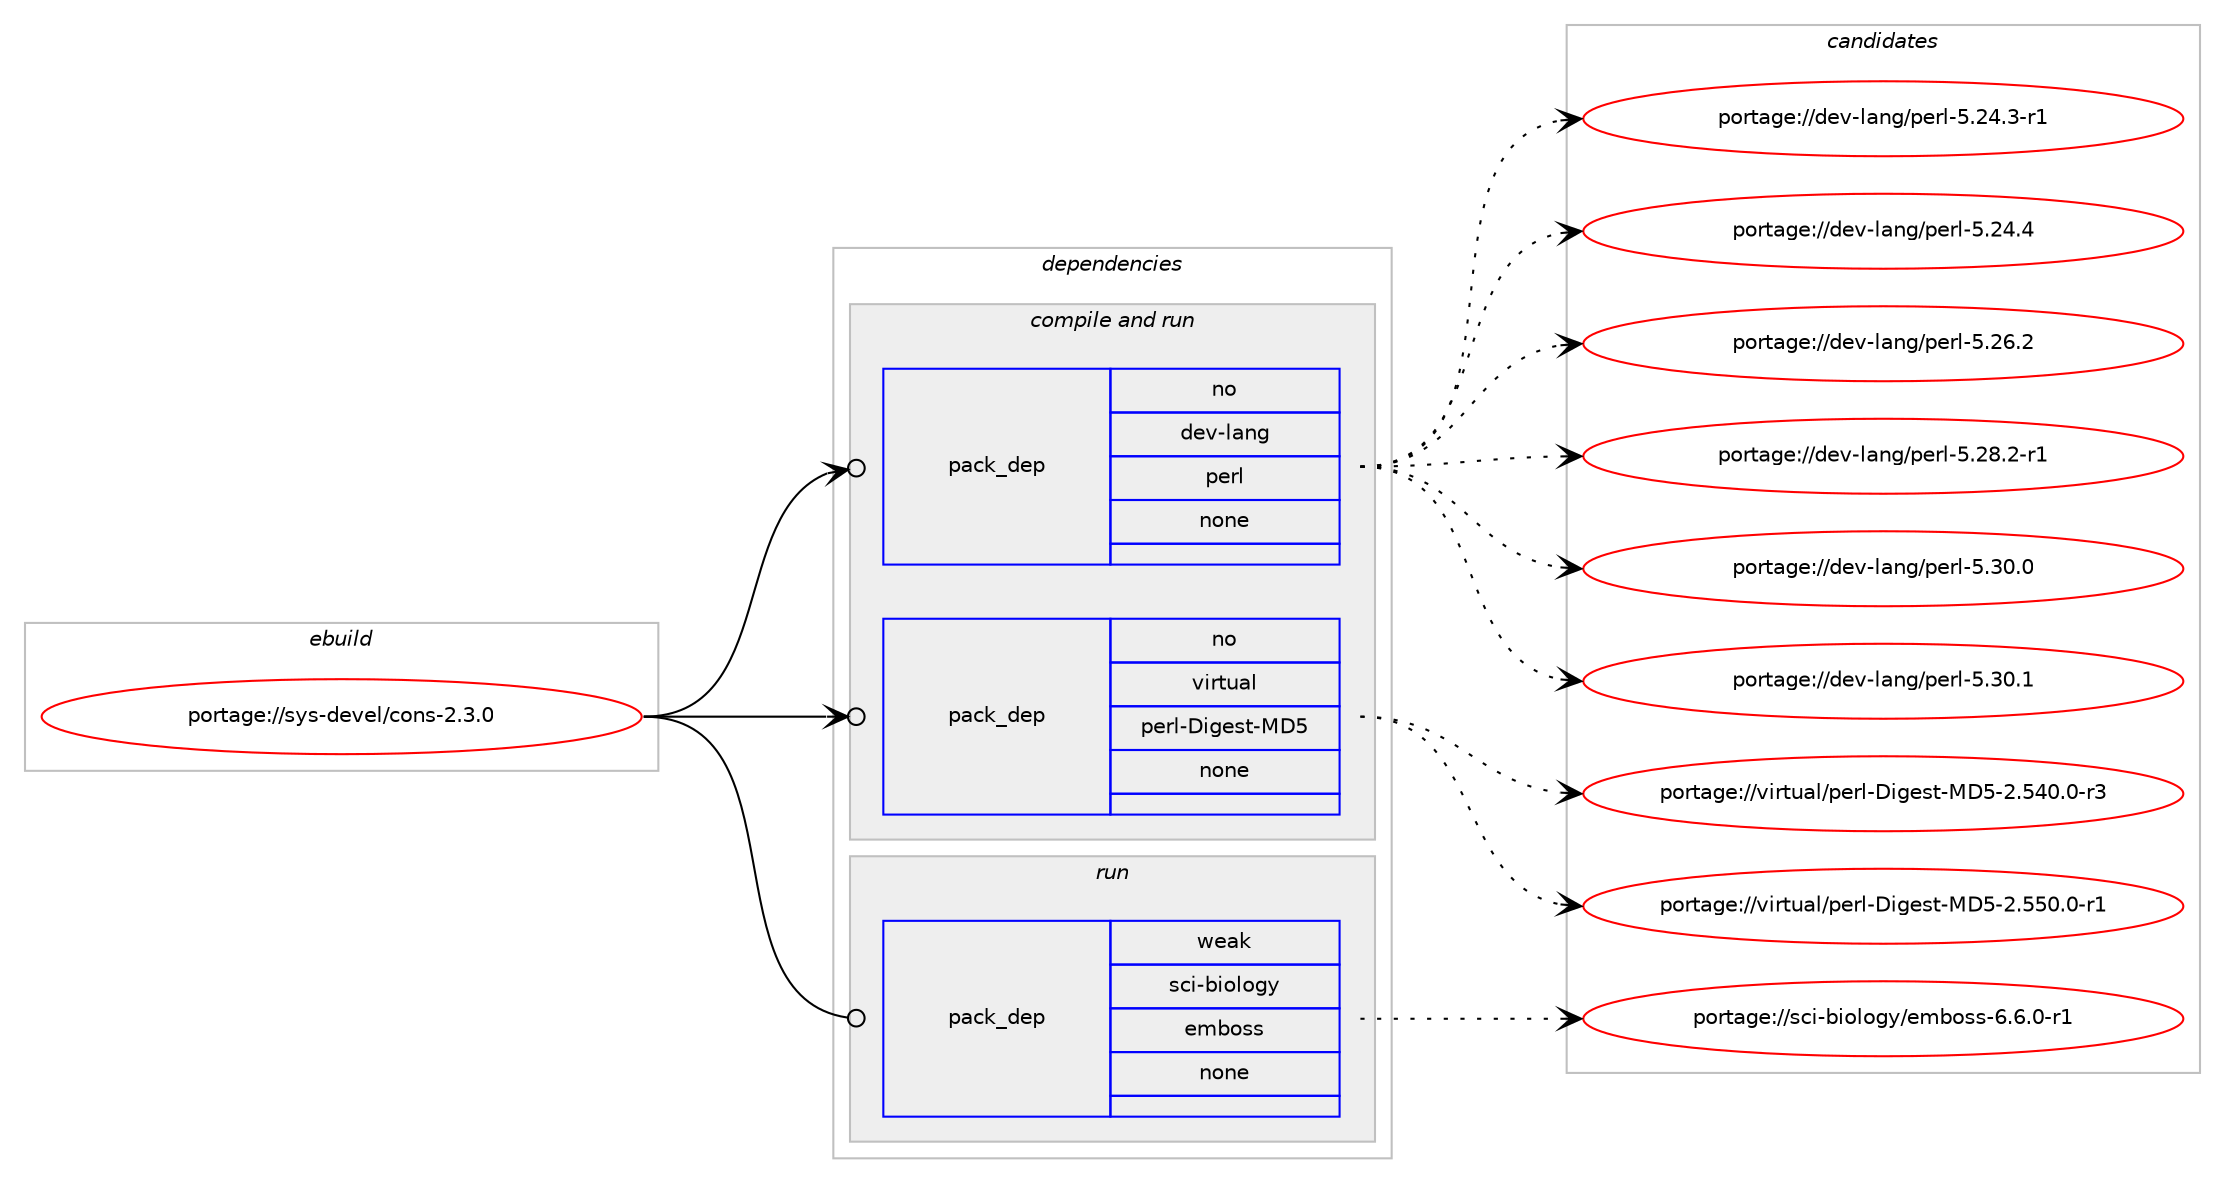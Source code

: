 digraph prolog {

# *************
# Graph options
# *************

newrank=true;
concentrate=true;
compound=true;
graph [rankdir=LR,fontname=Helvetica,fontsize=10,ranksep=1.5];#, ranksep=2.5, nodesep=0.2];
edge  [arrowhead=vee];
node  [fontname=Helvetica,fontsize=10];

# **********
# The ebuild
# **********

subgraph cluster_leftcol {
color=gray;
rank=same;
label=<<i>ebuild</i>>;
id [label="portage://sys-devel/cons-2.3.0", color=red, width=4, href="../sys-devel/cons-2.3.0.svg"];
}

# ****************
# The dependencies
# ****************

subgraph cluster_midcol {
color=gray;
label=<<i>dependencies</i>>;
subgraph cluster_compile {
fillcolor="#eeeeee";
style=filled;
label=<<i>compile</i>>;
}
subgraph cluster_compileandrun {
fillcolor="#eeeeee";
style=filled;
label=<<i>compile and run</i>>;
subgraph pack312879 {
dependency422198 [label=<<TABLE BORDER="0" CELLBORDER="1" CELLSPACING="0" CELLPADDING="4" WIDTH="220"><TR><TD ROWSPAN="6" CELLPADDING="30">pack_dep</TD></TR><TR><TD WIDTH="110">no</TD></TR><TR><TD>dev-lang</TD></TR><TR><TD>perl</TD></TR><TR><TD>none</TD></TR><TR><TD></TD></TR></TABLE>>, shape=none, color=blue];
}
id:e -> dependency422198:w [weight=20,style="solid",arrowhead="odotvee"];
subgraph pack312880 {
dependency422199 [label=<<TABLE BORDER="0" CELLBORDER="1" CELLSPACING="0" CELLPADDING="4" WIDTH="220"><TR><TD ROWSPAN="6" CELLPADDING="30">pack_dep</TD></TR><TR><TD WIDTH="110">no</TD></TR><TR><TD>virtual</TD></TR><TR><TD>perl-Digest-MD5</TD></TR><TR><TD>none</TD></TR><TR><TD></TD></TR></TABLE>>, shape=none, color=blue];
}
id:e -> dependency422199:w [weight=20,style="solid",arrowhead="odotvee"];
}
subgraph cluster_run {
fillcolor="#eeeeee";
style=filled;
label=<<i>run</i>>;
subgraph pack312881 {
dependency422200 [label=<<TABLE BORDER="0" CELLBORDER="1" CELLSPACING="0" CELLPADDING="4" WIDTH="220"><TR><TD ROWSPAN="6" CELLPADDING="30">pack_dep</TD></TR><TR><TD WIDTH="110">weak</TD></TR><TR><TD>sci-biology</TD></TR><TR><TD>emboss</TD></TR><TR><TD>none</TD></TR><TR><TD></TD></TR></TABLE>>, shape=none, color=blue];
}
id:e -> dependency422200:w [weight=20,style="solid",arrowhead="odot"];
}
}

# **************
# The candidates
# **************

subgraph cluster_choices {
rank=same;
color=gray;
label=<<i>candidates</i>>;

subgraph choice312879 {
color=black;
nodesep=1;
choiceportage100101118451089711010347112101114108455346505246514511449 [label="portage://dev-lang/perl-5.24.3-r1", color=red, width=4,href="../dev-lang/perl-5.24.3-r1.svg"];
choiceportage10010111845108971101034711210111410845534650524652 [label="portage://dev-lang/perl-5.24.4", color=red, width=4,href="../dev-lang/perl-5.24.4.svg"];
choiceportage10010111845108971101034711210111410845534650544650 [label="portage://dev-lang/perl-5.26.2", color=red, width=4,href="../dev-lang/perl-5.26.2.svg"];
choiceportage100101118451089711010347112101114108455346505646504511449 [label="portage://dev-lang/perl-5.28.2-r1", color=red, width=4,href="../dev-lang/perl-5.28.2-r1.svg"];
choiceportage10010111845108971101034711210111410845534651484648 [label="portage://dev-lang/perl-5.30.0", color=red, width=4,href="../dev-lang/perl-5.30.0.svg"];
choiceportage10010111845108971101034711210111410845534651484649 [label="portage://dev-lang/perl-5.30.1", color=red, width=4,href="../dev-lang/perl-5.30.1.svg"];
dependency422198:e -> choiceportage100101118451089711010347112101114108455346505246514511449:w [style=dotted,weight="100"];
dependency422198:e -> choiceportage10010111845108971101034711210111410845534650524652:w [style=dotted,weight="100"];
dependency422198:e -> choiceportage10010111845108971101034711210111410845534650544650:w [style=dotted,weight="100"];
dependency422198:e -> choiceportage100101118451089711010347112101114108455346505646504511449:w [style=dotted,weight="100"];
dependency422198:e -> choiceportage10010111845108971101034711210111410845534651484648:w [style=dotted,weight="100"];
dependency422198:e -> choiceportage10010111845108971101034711210111410845534651484649:w [style=dotted,weight="100"];
}
subgraph choice312880 {
color=black;
nodesep=1;
choiceportage118105114116117971084711210111410845681051031011151164577685345504653524846484511451 [label="portage://virtual/perl-Digest-MD5-2.540.0-r3", color=red, width=4,href="../virtual/perl-Digest-MD5-2.540.0-r3.svg"];
choiceportage118105114116117971084711210111410845681051031011151164577685345504653534846484511449 [label="portage://virtual/perl-Digest-MD5-2.550.0-r1", color=red, width=4,href="../virtual/perl-Digest-MD5-2.550.0-r1.svg"];
dependency422199:e -> choiceportage118105114116117971084711210111410845681051031011151164577685345504653524846484511451:w [style=dotted,weight="100"];
dependency422199:e -> choiceportage118105114116117971084711210111410845681051031011151164577685345504653534846484511449:w [style=dotted,weight="100"];
}
subgraph choice312881 {
color=black;
nodesep=1;
choiceportage11599105459810511110811110312147101109981111151154554465446484511449 [label="portage://sci-biology/emboss-6.6.0-r1", color=red, width=4,href="../sci-biology/emboss-6.6.0-r1.svg"];
dependency422200:e -> choiceportage11599105459810511110811110312147101109981111151154554465446484511449:w [style=dotted,weight="100"];
}
}

}
